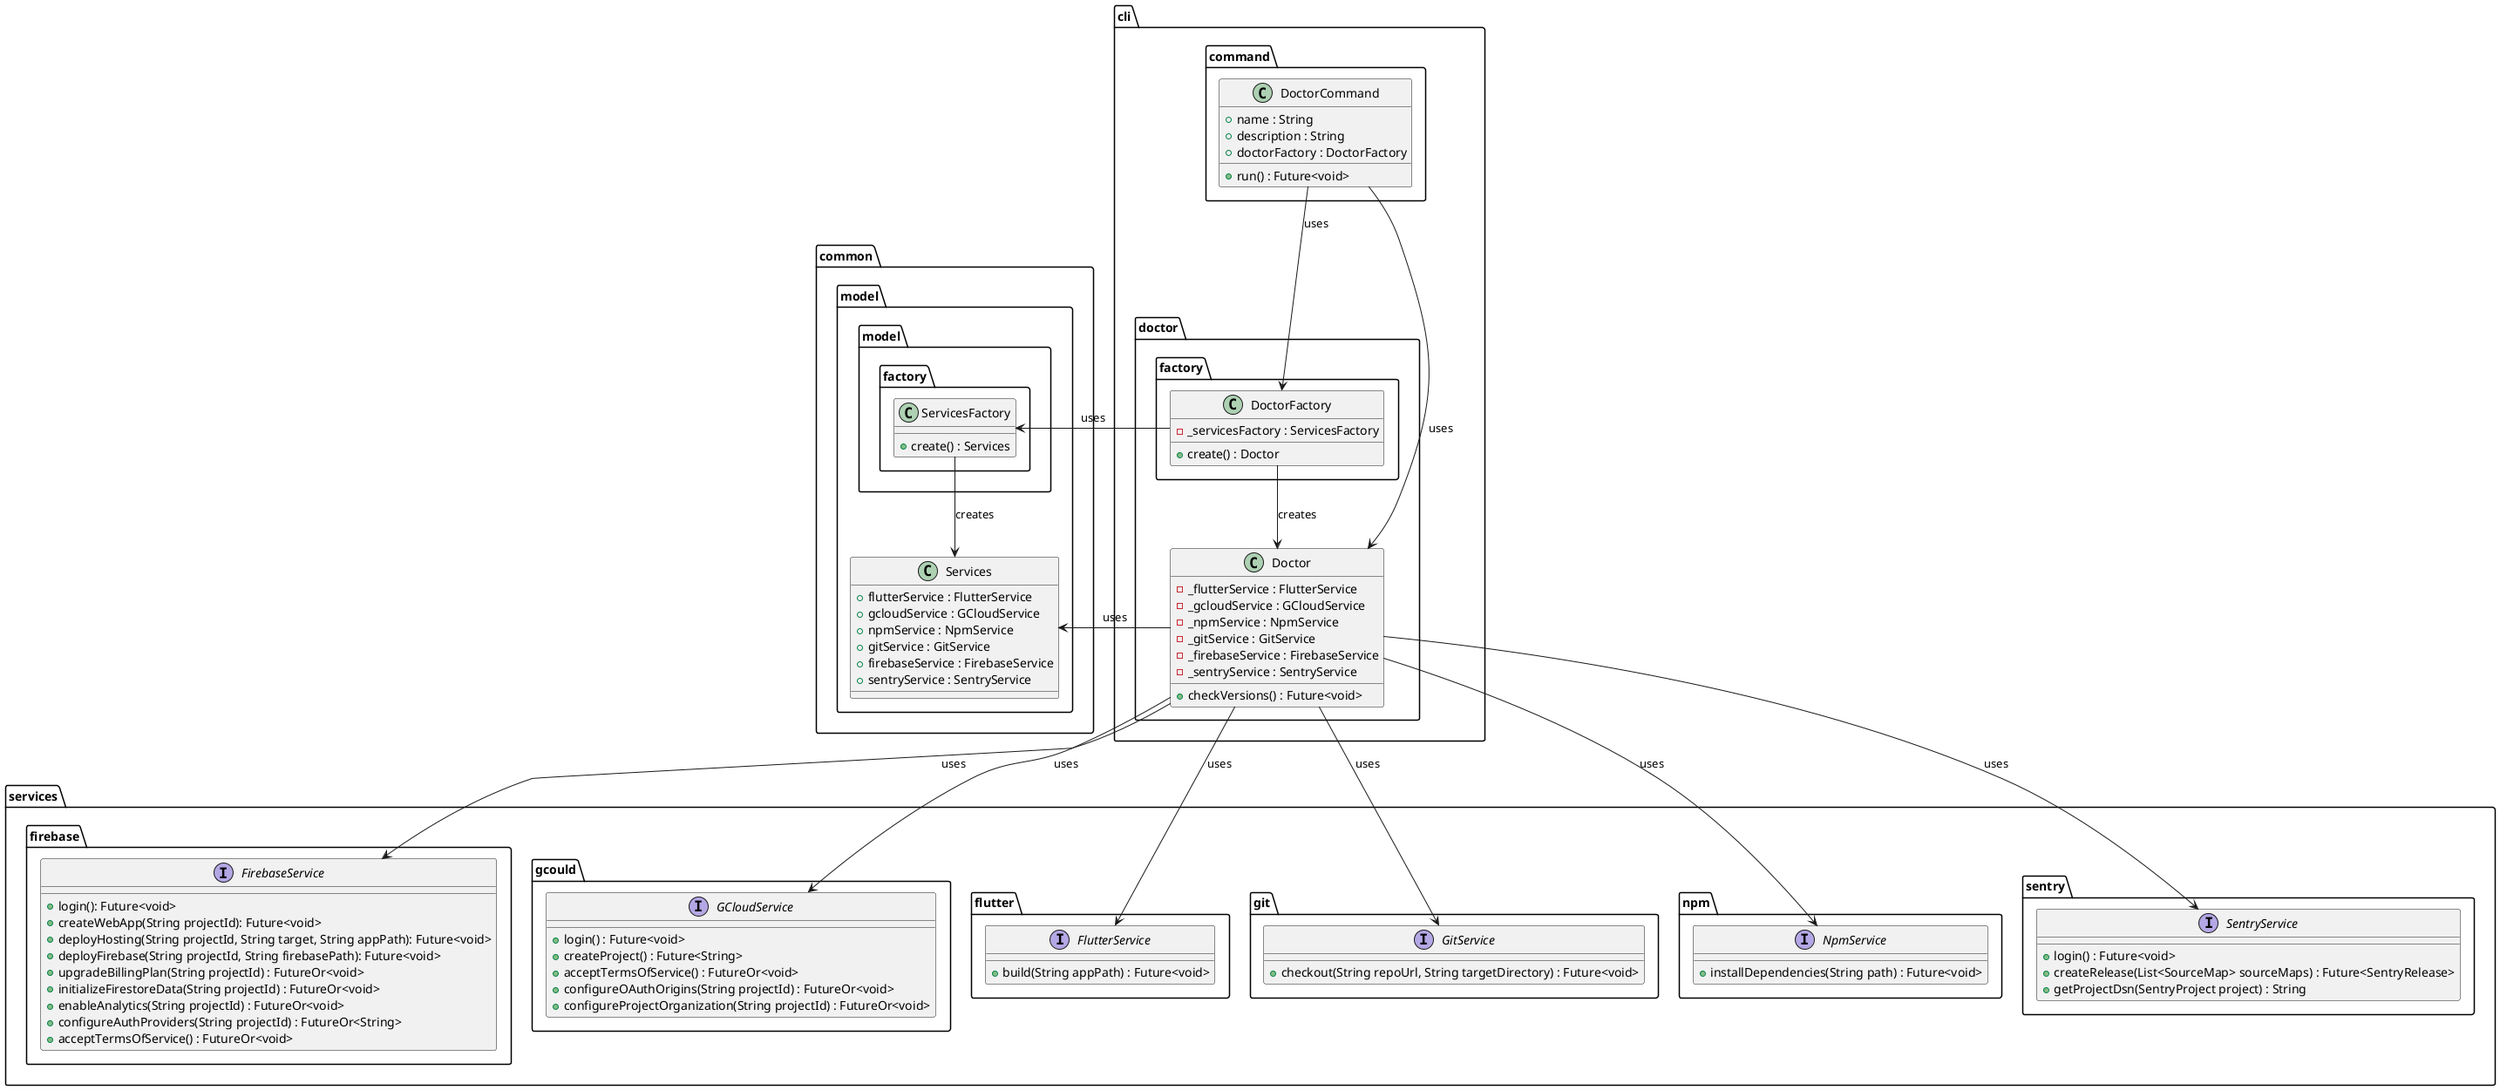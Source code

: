 @startuml doctor_command_class_diagram

package services {
    package firebase {
        interface FirebaseService {
            + login(): Future<void>
            + createWebApp(String projectId): Future<void>
            + deployHosting(String projectId, String target, String appPath): Future<void>
            + deployFirebase(String projectId, String firebasePath): Future<void>
            + upgradeBillingPlan(String projectId) : FutureOr<void>
            + initializeFirestoreData(String projectId) : FutureOr<void>
            + enableAnalytics(String projectId) : FutureOr<void>
            + configureAuthProviders(String projectId) : FutureOr<String>
            + acceptTermsOfService() : FutureOr<void>
        }
  }

    package gcould {
        interface GCloudService {
            + login() : Future<void>
            + createProject() : Future<String>
            + acceptTermsOfService() : FutureOr<void>
            + configureOAuthOrigins(String projectId) : FutureOr<void>
            + configureProjectOrganization(String projectId) : FutureOr<void>
        }
    }

    package flutter {
        interface FlutterService  {
            + build(String appPath) : Future<void>
        }
    }

    package  git {
        interface GitService {
            + checkout(String repoUrl, String targetDirectory) : Future<void>
        }
    }

    package  npm {
        interface NpmService {
            + installDependencies(String path) : Future<void>
        }
    }

    package sentry {
        interface SentryService {
            + login() : Future<void>
            + createRelease(List<SourceMap> sourceMaps) : Future<SentryRelease>
            + getProjectDsn(SentryProject project) : String
        }
    }
}

package common {
    package model as common.model {
        package factory as model.factory {
            class ServicesFactory {
                + create() : Services
            }
        }

        class Services {
            + flutterService : FlutterService
            + gcloudService : GCloudService
            + npmService : NpmService
            + gitService : GitService
            + firebaseService : FirebaseService
            + sentryService : SentryService
        }
    }
}
package cli {
    package command{
        class DoctorCommand {
        + name : String
        + description : String
        + doctorFactory : DoctorFactory
        + run() : Future<void>
        }
    }

package doctor {
    package factory {
        class DoctorFactory {
            - _servicesFactory : ServicesFactory
            + create() : Doctor
        }
    }

    class Doctor {
        - _flutterService : FlutterService
        - _gcloudService : GCloudService
        - _npmService : NpmService
        - _gitService : GitService
        - _firebaseService : FirebaseService
        - _sentryService : SentryService
        + checkVersions() : Future<void>
    }
}

DoctorCommand -down-> Doctor : uses
DoctorCommand --> DoctorFactory : uses

DoctorFactory --> Doctor : creates
DoctorFactory -left-> ServicesFactory : uses

ServicesFactory --> Services : creates

Doctor -down-> NpmService : uses
Doctor -down-> GitService : uses
Doctor -down-> FlutterService : uses
Doctor -down-> GCloudService : uses
Doctor -down-> FirebaseService : uses
Doctor -down-> SentryService : uses
Doctor -left-> Services : uses

@enduml
